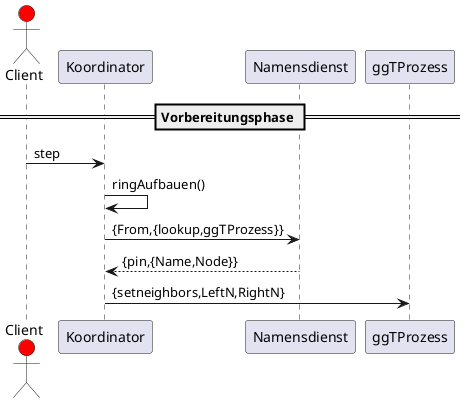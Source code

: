 @startuml Vorbereitungsphase

actor Client #red
participant Koordinator
participant Namensdienst
participant ggTProzess

== Vorbereitungsphase ==
Client -> Koordinator : step
Koordinator -> Koordinator : ringAufbauen()
Koordinator -> Namensdienst : {From,{lookup,ggTProzess}}
Namensdienst --> Koordinator :  {pin,{Name,Node}}
Koordinator -> ggTProzess : {setneighbors,LeftN,RightN}

@enduml